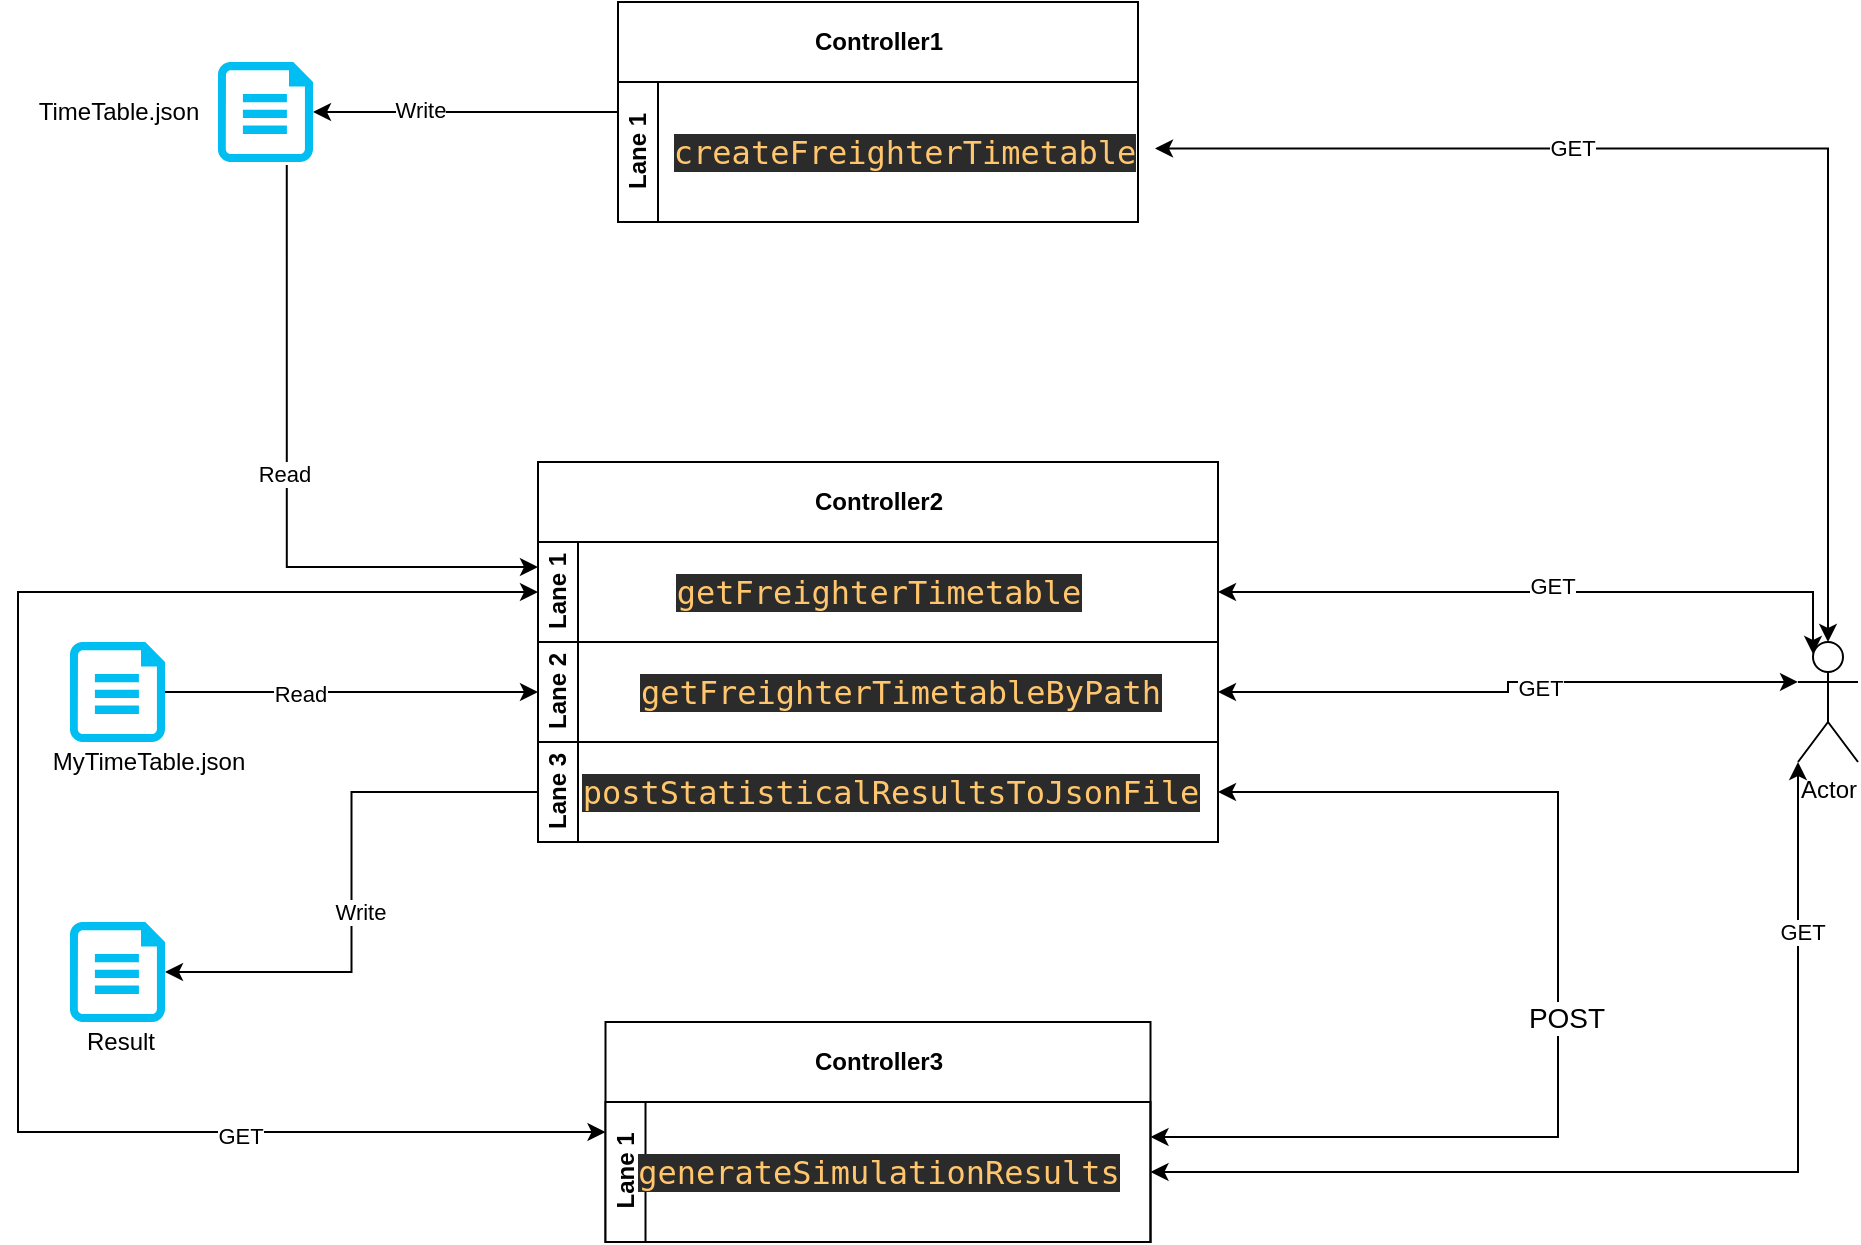 <mxfile version="13.7.9" type="embed"><diagram id="qB0nds7nDb8cxuCtOQt2" name="Page-1"><mxGraphModel dx="1338" dy="1115" grid="1" gridSize="10" guides="1" tooltips="1" connect="1" arrows="1" fold="1" page="1" pageScale="1" pageWidth="1169" pageHeight="827" math="0" shadow="0"><root><mxCell id="0"/><mxCell id="1" parent="0"/><mxCell id="16" style="edgeStyle=orthogonalEdgeStyle;rounded=0;orthogonalLoop=1;jettySize=auto;html=1;exitX=0;exitY=0.5;exitDx=0;exitDy=0;entryX=1;entryY=0.5;entryDx=0;entryDy=0;entryPerimeter=0;" edge="1" parent="1" source="2" target="15"><mxGeometry relative="1" as="geometry"/></mxCell><mxCell id="52" value="Write" style="edgeLabel;html=1;align=center;verticalAlign=middle;resizable=0;points=[];" vertex="1" connectable="0" parent="16"><mxGeometry x="0.308" y="-1" relative="1" as="geometry"><mxPoint as="offset"/></mxGeometry></mxCell><mxCell id="2" value="Controller1" style="swimlane;html=1;childLayout=stackLayout;resizeParent=1;resizeParentMax=0;horizontal=1;startSize=40;horizontalStack=0;" parent="1" vertex="1"><mxGeometry x="370" y="120" width="260" height="110" as="geometry"/></mxCell><mxCell id="3" value="Lane 1" style="swimlane;html=1;startSize=20;horizontal=0;" parent="2" vertex="1"><mxGeometry y="40" width="260" height="70" as="geometry"/></mxCell><mxCell id="4" value="&lt;pre style=&quot;background-color: #2b2b2b ; color: #a9b7c6 ; font-family: &amp;#34;jetbrains mono&amp;#34; , monospace ; font-size: 12.0pt&quot;&gt;&lt;span style=&quot;color: #ffc66d&quot;&gt;createFreighterTimetable&lt;/span&gt;&lt;/pre&gt;" style="text;html=1;align=center;verticalAlign=middle;resizable=0;points=[];autosize=1;" vertex="1" parent="3"><mxGeometry x="17.5" y="10" width="250" height="50" as="geometry"/></mxCell><mxCell id="15" value="" style="verticalLabelPosition=bottom;html=1;verticalAlign=top;align=center;strokeColor=none;fillColor=#00BEF2;shape=mxgraph.azure.cloud_services_configuration_file;pointerEvents=1;" vertex="1" parent="1"><mxGeometry x="170" y="150" width="47.5" height="50" as="geometry"/></mxCell><mxCell id="35" style="edgeStyle=orthogonalEdgeStyle;rounded=0;orthogonalLoop=1;jettySize=auto;html=1;exitX=0.5;exitY=0;exitDx=0;exitDy=0;exitPerimeter=0;entryX=1.004;entryY=0.465;entryDx=0;entryDy=0;entryPerimeter=0;startArrow=classic;startFill=1;" edge="1" parent="1" source="18" target="4"><mxGeometry relative="1" as="geometry"/></mxCell><mxCell id="44" value="GET" style="edgeLabel;html=1;align=center;verticalAlign=middle;resizable=0;points=[];" vertex="1" connectable="0" parent="35"><mxGeometry x="0.286" y="-1" relative="1" as="geometry"><mxPoint as="offset"/></mxGeometry></mxCell><mxCell id="36" style="edgeStyle=orthogonalEdgeStyle;rounded=0;orthogonalLoop=1;jettySize=auto;html=1;exitX=0.25;exitY=0.1;exitDx=0;exitDy=0;exitPerimeter=0;entryX=1;entryY=0.5;entryDx=0;entryDy=0;startArrow=classic;startFill=1;" edge="1" parent="1" source="18" target="6"><mxGeometry relative="1" as="geometry"><Array as="points"><mxPoint x="967" y="415"/></Array></mxGeometry></mxCell><mxCell id="45" value="GET" style="edgeLabel;html=1;align=center;verticalAlign=middle;resizable=0;points=[];" vertex="1" connectable="0" parent="36"><mxGeometry x="-0.018" y="-3" relative="1" as="geometry"><mxPoint as="offset"/></mxGeometry></mxCell><mxCell id="37" style="edgeStyle=orthogonalEdgeStyle;rounded=0;orthogonalLoop=1;jettySize=auto;html=1;exitX=0;exitY=0.333;exitDx=0;exitDy=0;exitPerimeter=0;entryX=1;entryY=0.5;entryDx=0;entryDy=0;startArrow=classic;startFill=1;" edge="1" parent="1" source="18" target="7"><mxGeometry relative="1" as="geometry"><Array as="points"><mxPoint x="815" y="460"/><mxPoint x="815" y="465"/></Array></mxGeometry></mxCell><mxCell id="46" value="GET" style="edgeLabel;html=1;align=center;verticalAlign=middle;resizable=0;points=[];" vertex="1" connectable="0" parent="37"><mxGeometry x="0.0" y="16" relative="1" as="geometry"><mxPoint as="offset"/></mxGeometry></mxCell><mxCell id="41" style="edgeStyle=orthogonalEdgeStyle;rounded=0;orthogonalLoop=1;jettySize=auto;html=1;exitX=0;exitY=1;exitDx=0;exitDy=0;exitPerimeter=0;startArrow=classic;startFill=1;entryX=1;entryY=0.5;entryDx=0;entryDy=0;" edge="1" parent="1" source="18" target="25"><mxGeometry relative="1" as="geometry"><mxPoint x="680" y="740" as="targetPoint"/></mxGeometry></mxCell><mxCell id="48" value="GET" style="edgeLabel;html=1;align=center;verticalAlign=middle;resizable=0;points=[];" vertex="1" connectable="0" parent="41"><mxGeometry x="-0.678" y="2" relative="1" as="geometry"><mxPoint as="offset"/></mxGeometry></mxCell><mxCell id="18" value="Actor" style="shape=umlActor;verticalLabelPosition=bottom;verticalAlign=top;html=1;" vertex="1" parent="1"><mxGeometry x="960" y="440" width="30" height="60" as="geometry"/></mxCell><mxCell id="21" value="TimeTable.json" style="text;html=1;align=center;verticalAlign=middle;resizable=0;points=[];autosize=1;" vertex="1" parent="1"><mxGeometry x="70" y="165" width="100" height="20" as="geometry"/></mxCell><mxCell id="5" value="Controller2" style="swimlane;html=1;childLayout=stackLayout;resizeParent=1;resizeParentMax=0;horizontal=1;startSize=40;horizontalStack=0;" vertex="1" parent="1"><mxGeometry x="330" y="350" width="340" height="190" as="geometry"/></mxCell><mxCell id="6" value="Lane 1" style="swimlane;html=1;startSize=20;horizontal=0;" vertex="1" parent="5"><mxGeometry y="40" width="340" height="50" as="geometry"/></mxCell><mxCell id="9" value="&lt;pre style=&quot;background-color: #2b2b2b ; color: #a9b7c6 ; font-family: &amp;#34;jetbrains mono&amp;#34; , monospace ; font-size: 12.0pt&quot;&gt;&lt;span style=&quot;color: #ffc66d&quot;&gt;getFreighterTimetable&lt;/span&gt;&lt;/pre&gt;" style="text;html=1;align=center;verticalAlign=middle;resizable=0;points=[];autosize=1;" vertex="1" parent="6"><mxGeometry x="60" width="220" height="50" as="geometry"/></mxCell><mxCell id="7" value="Lane 2" style="swimlane;html=1;startSize=20;horizontal=0;" vertex="1" parent="5"><mxGeometry y="90" width="340" height="50" as="geometry"/></mxCell><mxCell id="10" value="&lt;pre style=&quot;background-color: #2b2b2b ; color: #a9b7c6 ; font-family: &amp;#34;jetbrains mono&amp;#34; , monospace ; font-size: 12.0pt&quot;&gt;&lt;span style=&quot;color: #ffc66d&quot;&gt;getFreighterTimetableByPath&lt;/span&gt;&lt;/pre&gt;" style="text;html=1;align=center;verticalAlign=middle;resizable=0;points=[];autosize=1;" vertex="1" parent="7"><mxGeometry x="46.25" width="270" height="50" as="geometry"/></mxCell><mxCell id="8" value="Lane 3" style="swimlane;html=1;startSize=20;horizontal=0;" vertex="1" parent="5"><mxGeometry y="140" width="340" height="50" as="geometry"/></mxCell><mxCell id="11" value="&lt;pre style=&quot;background-color: #2b2b2b ; color: #a9b7c6 ; font-family: &amp;#34;jetbrains mono&amp;#34; , monospace ; font-size: 12.0pt&quot;&gt;&lt;span style=&quot;color: #ffc66d&quot;&gt;postStatisticalResultsToJsonFile&lt;/span&gt;&lt;/pre&gt;" style="text;html=1;align=center;verticalAlign=middle;resizable=0;points=[];autosize=1;" vertex="1" parent="8"><mxGeometry x="16.25" width="320" height="50" as="geometry"/></mxCell><mxCell id="24" value="Controller3" style="swimlane;html=1;childLayout=stackLayout;resizeParent=1;resizeParentMax=0;horizontal=1;startSize=40;horizontalStack=0;" vertex="1" parent="1"><mxGeometry x="363.75" y="630" width="272.5" height="110" as="geometry"/></mxCell><mxCell id="25" value="Lane 1" style="swimlane;html=1;startSize=20;horizontal=0;" vertex="1" parent="24"><mxGeometry y="40" width="272.5" height="70" as="geometry"/></mxCell><mxCell id="26" value="&lt;pre style=&quot;background-color: #2b2b2b ; color: #a9b7c6 ; font-family: &amp;#34;jetbrains mono&amp;#34; , monospace ; font-size: 12.0pt&quot;&gt;&lt;pre style=&quot;font-family: &amp;#34;jetbrains mono&amp;#34; , monospace ; font-size: 12pt&quot;&gt;&lt;span style=&quot;color: #ffc66d&quot;&gt;generateSimulationResults&lt;/span&gt;&lt;/pre&gt;&lt;/pre&gt;" style="text;html=1;align=center;verticalAlign=middle;resizable=0;points=[];autosize=1;" vertex="1" parent="25"><mxGeometry x="6.25" y="10" width="260" height="50" as="geometry"/></mxCell><mxCell id="28" style="edgeStyle=orthogonalEdgeStyle;rounded=0;orthogonalLoop=1;jettySize=auto;html=1;exitX=0;exitY=0.25;exitDx=0;exitDy=0;entryX=0.724;entryY=1.029;entryDx=0;entryDy=0;entryPerimeter=0;startArrow=classic;startFill=1;endArrow=none;endFill=0;" edge="1" parent="1" source="6" target="15"><mxGeometry relative="1" as="geometry"><mxPoint x="220" y="260" as="targetPoint"/><Array as="points"><mxPoint x="204" y="403"/></Array></mxGeometry></mxCell><mxCell id="50" value="Read" style="edgeLabel;html=1;align=center;verticalAlign=middle;resizable=0;points=[];" vertex="1" connectable="0" parent="28"><mxGeometry x="-0.231" y="-47" relative="1" as="geometry"><mxPoint x="-49" y="-47" as="offset"/></mxGeometry></mxCell><mxCell id="33" style="edgeStyle=orthogonalEdgeStyle;rounded=0;orthogonalLoop=1;jettySize=auto;html=1;exitX=0;exitY=0.5;exitDx=0;exitDy=0;startArrow=classic;startFill=1;entryX=1;entryY=0.5;entryDx=0;entryDy=0;entryPerimeter=0;endArrow=none;endFill=0;" edge="1" parent="1" source="7" target="34"><mxGeometry relative="1" as="geometry"><mxPoint x="150" y="465" as="targetPoint"/></mxGeometry></mxCell><mxCell id="54" value="Read" style="edgeLabel;html=1;align=center;verticalAlign=middle;resizable=0;points=[];" vertex="1" connectable="0" parent="33"><mxGeometry x="0.284" y="1" relative="1" as="geometry"><mxPoint as="offset"/></mxGeometry></mxCell><mxCell id="34" value="" style="verticalLabelPosition=bottom;html=1;verticalAlign=top;align=center;strokeColor=none;fillColor=#00BEF2;shape=mxgraph.azure.cloud_services_configuration_file;pointerEvents=1;" vertex="1" parent="1"><mxGeometry x="96" y="440" width="47.5" height="50" as="geometry"/></mxCell><mxCell id="39" value="" style="verticalLabelPosition=bottom;html=1;verticalAlign=top;align=center;strokeColor=none;fillColor=#00BEF2;shape=mxgraph.azure.cloud_services_configuration_file;pointerEvents=1;" vertex="1" parent="1"><mxGeometry x="96" y="580" width="47.5" height="50" as="geometry"/></mxCell><mxCell id="40" style="edgeStyle=orthogonalEdgeStyle;rounded=0;orthogonalLoop=1;jettySize=auto;html=1;exitX=0;exitY=0.5;exitDx=0;exitDy=0;entryX=1;entryY=0.5;entryDx=0;entryDy=0;entryPerimeter=0;startArrow=none;startFill=0;" edge="1" parent="1" source="8" target="39"><mxGeometry relative="1" as="geometry"/></mxCell><mxCell id="53" value="Write" style="edgeLabel;html=1;align=center;verticalAlign=middle;resizable=0;points=[];" vertex="1" connectable="0" parent="40"><mxGeometry x="0.105" y="4" relative="1" as="geometry"><mxPoint as="offset"/></mxGeometry></mxCell><mxCell id="42" style="edgeStyle=orthogonalEdgeStyle;rounded=0;orthogonalLoop=1;jettySize=auto;html=1;exitX=0;exitY=0.5;exitDx=0;exitDy=0;entryX=0;entryY=0.5;entryDx=0;entryDy=0;startArrow=classic;startFill=1;" edge="1" parent="1" source="6" target="24"><mxGeometry relative="1" as="geometry"><Array as="points"><mxPoint x="70" y="415"/><mxPoint x="70" y="685"/></Array></mxGeometry></mxCell><mxCell id="49" value="GET" style="edgeLabel;html=1;align=center;verticalAlign=middle;resizable=0;points=[];" vertex="1" connectable="0" parent="42"><mxGeometry x="0.556" y="-2" relative="1" as="geometry"><mxPoint as="offset"/></mxGeometry></mxCell><mxCell id="43" style="edgeStyle=orthogonalEdgeStyle;rounded=0;orthogonalLoop=1;jettySize=auto;html=1;exitX=1;exitY=0.25;exitDx=0;exitDy=0;entryX=1;entryY=0.5;entryDx=0;entryDy=0;startArrow=classic;startFill=1;" edge="1" parent="1" source="25" target="8"><mxGeometry relative="1" as="geometry"><Array as="points"><mxPoint x="840" y="687"/><mxPoint x="840" y="515"/></Array></mxGeometry></mxCell><mxCell id="47" value="&lt;font style=&quot;font-size: 14px&quot;&gt;POST&lt;/font&gt;" style="edgeLabel;html=1;align=center;verticalAlign=middle;resizable=0;points=[];" vertex="1" connectable="0" parent="43"><mxGeometry x="-0.254" y="60" relative="1" as="geometry"><mxPoint x="64" y="-60" as="offset"/></mxGeometry></mxCell><mxCell id="55" value="Result" style="text;html=1;align=center;verticalAlign=middle;resizable=0;points=[];autosize=1;" vertex="1" parent="1"><mxGeometry x="96" y="630" width="50" height="20" as="geometry"/></mxCell><mxCell id="57" value="MyTimeTable.json" style="text;html=1;align=center;verticalAlign=middle;resizable=0;points=[];autosize=1;" vertex="1" parent="1"><mxGeometry x="80" y="490" width="110" height="20" as="geometry"/></mxCell></root></mxGraphModel></diagram></mxfile>